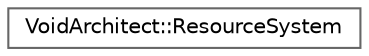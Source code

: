 digraph "Graphical Class Hierarchy"
{
 // LATEX_PDF_SIZE
  bgcolor="transparent";
  edge [fontname=Helvetica,fontsize=10,labelfontname=Helvetica,labelfontsize=10];
  node [fontname=Helvetica,fontsize=10,shape=box,height=0.2,width=0.4];
  rankdir="LR";
  Node0 [id="Node000000",label="VoidArchitect::ResourceSystem",height=0.2,width=0.4,color="grey40", fillcolor="white", style="filled",URL="$class_void_architect_1_1_resource_system.html",tooltip=" "];
}
